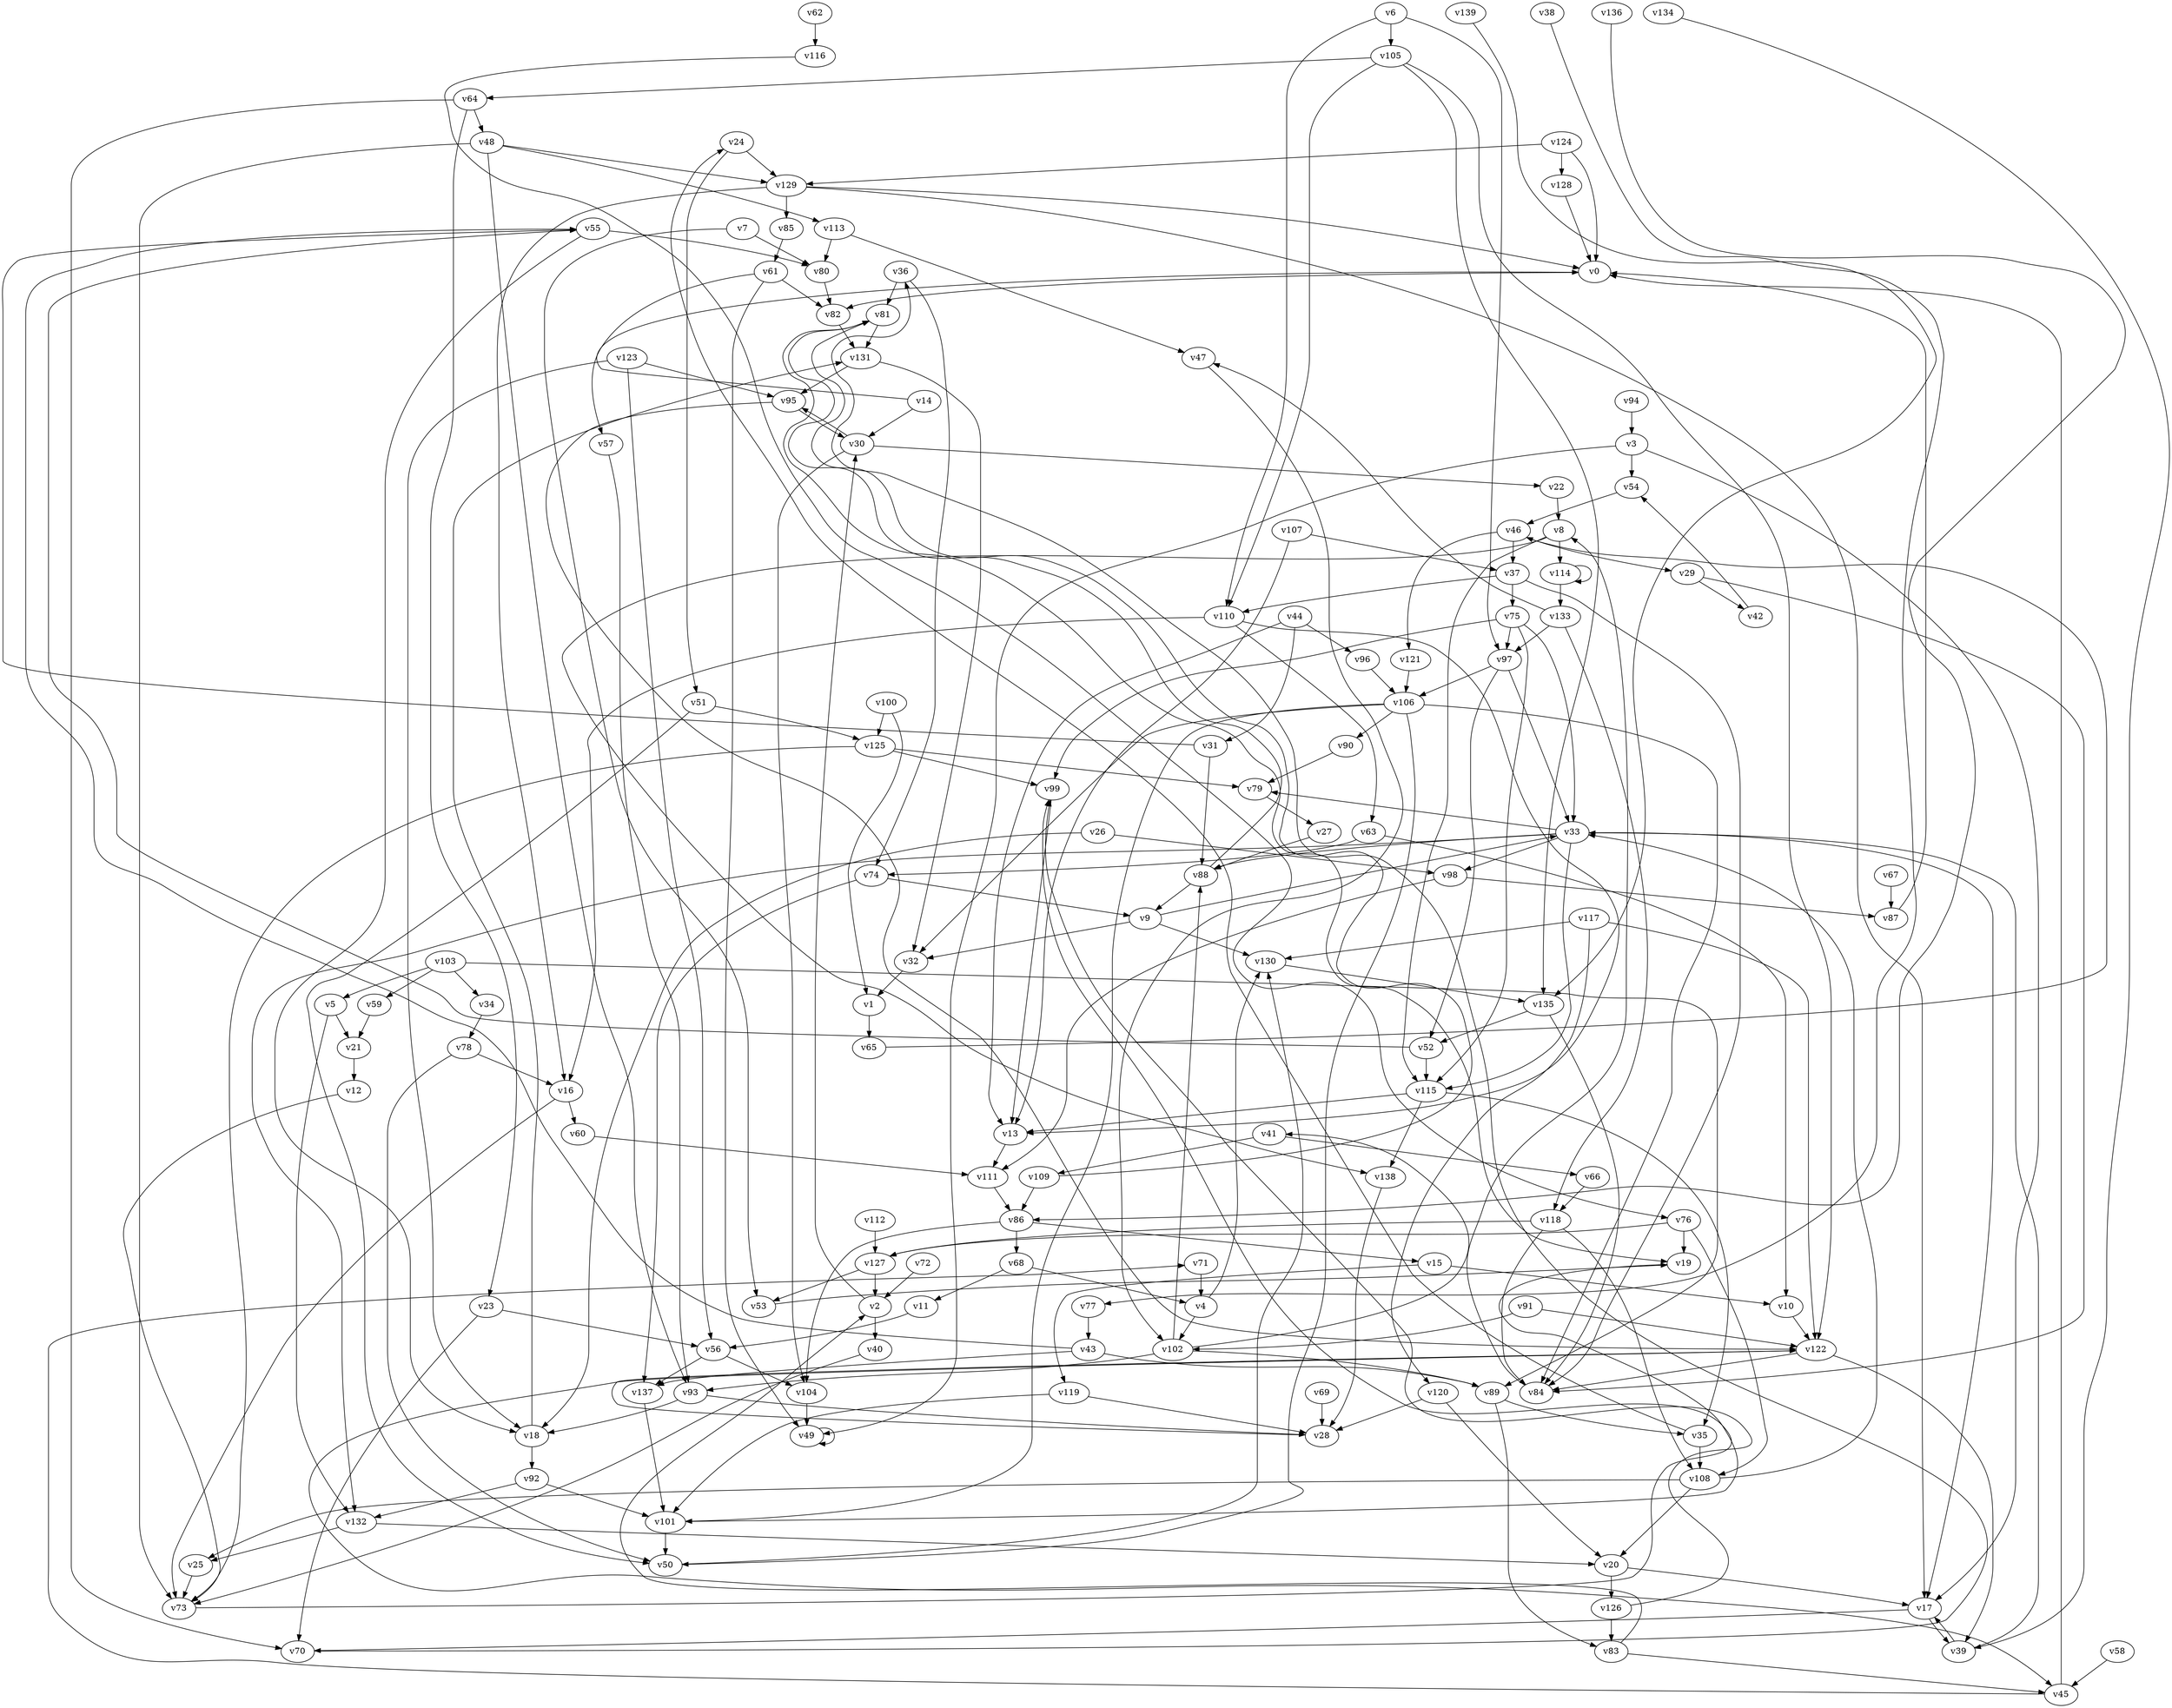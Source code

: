 // Benchmark game 202 - 140 vertices
// time_bound: 21
// targets: v65
digraph G {
    v0 [name="v0", player=1];
    v1 [name="v1", player=0];
    v2 [name="v2", player=1];
    v3 [name="v3", player=0];
    v4 [name="v4", player=0];
    v5 [name="v5", player=0];
    v6 [name="v6", player=1];
    v7 [name="v7", player=1];
    v8 [name="v8", player=1];
    v9 [name="v9", player=0];
    v10 [name="v10", player=0];
    v11 [name="v11", player=1];
    v12 [name="v12", player=0];
    v13 [name="v13", player=1];
    v14 [name="v14", player=1];
    v15 [name="v15", player=1];
    v16 [name="v16", player=0];
    v17 [name="v17", player=0];
    v18 [name="v18", player=1];
    v19 [name="v19", player=1];
    v20 [name="v20", player=0];
    v21 [name="v21", player=0];
    v22 [name="v22", player=0];
    v23 [name="v23", player=1];
    v24 [name="v24", player=0];
    v25 [name="v25", player=0];
    v26 [name="v26", player=1];
    v27 [name="v27", player=0];
    v28 [name="v28", player=0];
    v29 [name="v29", player=1];
    v30 [name="v30", player=1];
    v31 [name="v31", player=1];
    v32 [name="v32", player=1];
    v33 [name="v33", player=0];
    v34 [name="v34", player=1];
    v35 [name="v35", player=0];
    v36 [name="v36", player=0];
    v37 [name="v37", player=1];
    v38 [name="v38", player=1];
    v39 [name="v39", player=0];
    v40 [name="v40", player=1];
    v41 [name="v41", player=1];
    v42 [name="v42", player=0];
    v43 [name="v43", player=1];
    v44 [name="v44", player=0];
    v45 [name="v45", player=0];
    v46 [name="v46", player=1];
    v47 [name="v47", player=0];
    v48 [name="v48", player=1];
    v49 [name="v49", player=0];
    v50 [name="v50", player=1];
    v51 [name="v51", player=1];
    v52 [name="v52", player=0];
    v53 [name="v53", player=1];
    v54 [name="v54", player=1];
    v55 [name="v55", player=0];
    v56 [name="v56", player=0];
    v57 [name="v57", player=0];
    v58 [name="v58", player=1];
    v59 [name="v59", player=0];
    v60 [name="v60", player=0];
    v61 [name="v61", player=0];
    v62 [name="v62", player=1];
    v63 [name="v63", player=0];
    v64 [name="v64", player=1];
    v65 [name="v65", player=0, target=1];
    v66 [name="v66", player=0];
    v67 [name="v67", player=1];
    v68 [name="v68", player=0];
    v69 [name="v69", player=0];
    v70 [name="v70", player=1];
    v71 [name="v71", player=0];
    v72 [name="v72", player=1];
    v73 [name="v73", player=0];
    v74 [name="v74", player=1];
    v75 [name="v75", player=0];
    v76 [name="v76", player=1];
    v77 [name="v77", player=0];
    v78 [name="v78", player=1];
    v79 [name="v79", player=0];
    v80 [name="v80", player=1];
    v81 [name="v81", player=1];
    v82 [name="v82", player=0];
    v83 [name="v83", player=1];
    v84 [name="v84", player=0];
    v85 [name="v85", player=1];
    v86 [name="v86", player=0];
    v87 [name="v87", player=0];
    v88 [name="v88", player=0];
    v89 [name="v89", player=0];
    v90 [name="v90", player=1];
    v91 [name="v91", player=0];
    v92 [name="v92", player=0];
    v93 [name="v93", player=1];
    v94 [name="v94", player=0];
    v95 [name="v95", player=0];
    v96 [name="v96", player=1];
    v97 [name="v97", player=1];
    v98 [name="v98", player=1];
    v99 [name="v99", player=0];
    v100 [name="v100", player=1];
    v101 [name="v101", player=0];
    v102 [name="v102", player=1];
    v103 [name="v103", player=1];
    v104 [name="v104", player=0];
    v105 [name="v105", player=1];
    v106 [name="v106", player=0];
    v107 [name="v107", player=1];
    v108 [name="v108", player=0];
    v109 [name="v109", player=0];
    v110 [name="v110", player=0];
    v111 [name="v111", player=1];
    v112 [name="v112", player=1];
    v113 [name="v113", player=1];
    v114 [name="v114", player=0];
    v115 [name="v115", player=1];
    v116 [name="v116", player=1];
    v117 [name="v117", player=1];
    v118 [name="v118", player=0];
    v119 [name="v119", player=1];
    v120 [name="v120", player=0];
    v121 [name="v121", player=0];
    v122 [name="v122", player=1];
    v123 [name="v123", player=0];
    v124 [name="v124", player=0];
    v125 [name="v125", player=1];
    v126 [name="v126", player=1];
    v127 [name="v127", player=0];
    v128 [name="v128", player=0];
    v129 [name="v129", player=0];
    v130 [name="v130", player=0];
    v131 [name="v131", player=1];
    v132 [name="v132", player=1];
    v133 [name="v133", player=1];
    v134 [name="v134", player=0];
    v135 [name="v135", player=0];
    v136 [name="v136", player=0];
    v137 [name="v137", player=1];
    v138 [name="v138", player=1];
    v139 [name="v139", player=1];

    v0 -> v82;
    v1 -> v65;
    v2 -> v40;
    v3 -> v17;
    v4 -> v130;
    v5 -> v132;
    v6 -> v97;
    v7 -> v53;
    v8 -> v138 [constraint="t mod 3 == 1"];
    v9 -> v33;
    v10 -> v122;
    v11 -> v56;
    v12 -> v73 [constraint="t >= 4"];
    v13 -> v111;
    v14 -> v0 [constraint="t mod 5 == 3"];
    v15 -> v10;
    v16 -> v73;
    v17 -> v70;
    v18 -> v131;
    v19 -> v101 [constraint="t < 8"];
    v20 -> v17;
    v21 -> v12;
    v22 -> v8;
    v23 -> v70;
    v24 -> v129;
    v25 -> v73;
    v26 -> v98;
    v27 -> v88;
    v28 -> v122 [constraint="t >= 4"];
    v29 -> v84 [constraint="t mod 2 == 0"];
    v30 -> v95 [constraint="t mod 3 == 0"];
    v31 -> v55 [constraint="t < 9"];
    v32 -> v1;
    v33 -> v79 [constraint="t < 15"];
    v34 -> v78;
    v35 -> v24 [constraint="t >= 2"];
    v36 -> v81;
    v37 -> v75;
    v38 -> v77 [constraint="t < 6"];
    v39 -> v17;
    v40 -> v73 [constraint="t < 14"];
    v41 -> v66;
    v42 -> v54;
    v43 -> v55 [constraint="t >= 1"];
    v44 -> v31;
    v45 -> v71 [constraint="t < 10"];
    v46 -> v121;
    v47 -> v102;
    v48 -> v113;
    v49 -> v49 [constraint="t < 14"];
    v50 -> v130;
    v51 -> v125;
    v52 -> v55 [constraint="t >= 4"];
    v53 -> v19 [constraint="t < 5"];
    v54 -> v46;
    v55 -> v18;
    v56 -> v104;
    v57 -> v93;
    v58 -> v45;
    v59 -> v21;
    v60 -> v111;
    v61 -> v57;
    v62 -> v116;
    v63 -> v74;
    v64 -> v23;
    v65 -> v46 [constraint="t >= 1"];
    v66 -> v118;
    v67 -> v87;
    v68 -> v11;
    v69 -> v28;
    v70 -> v36 [constraint="t < 6"];
    v71 -> v4;
    v72 -> v2;
    v73 -> v99 [constraint="t < 13"];
    v74 -> v137;
    v75 -> v99;
    v76 -> v19;
    v77 -> v43;
    v78 -> v50;
    v79 -> v27;
    v80 -> v82;
    v81 -> v19 [constraint="t mod 3 == 1"];
    v82 -> v131;
    v83 -> v2 [constraint="t >= 3"];
    v84 -> v8;
    v85 -> v61;
    v86 -> v104;
    v87 -> v0;
    v88 -> v81 [constraint="t mod 4 == 2"];
    v89 -> v83;
    v90 -> v79;
    v91 -> v102;
    v92 -> v132;
    v93 -> v18;
    v94 -> v3;
    v95 -> v122 [constraint="t < 15"];
    v96 -> v106;
    v97 -> v106;
    v98 -> v111;
    v99 -> v13;
    v100 -> v1;
    v101 -> v50;
    v102 -> v41 [constraint="t < 9"];
    v103 -> v89;
    v104 -> v49;
    v105 -> v135;
    v106 -> v84;
    v107 -> v13;
    v108 -> v25 [constraint="t >= 3"];
    v109 -> v81 [constraint="t >= 2"];
    v110 -> v13 [constraint="t < 10"];
    v111 -> v86;
    v112 -> v127;
    v113 -> v80;
    v114 -> v133;
    v115 -> v138;
    v116 -> v76 [constraint="t >= 1"];
    v117 -> v122;
    v118 -> v127;
    v119 -> v101;
    v120 -> v28;
    v121 -> v106;
    v122 -> v45 [constraint="t < 9"];
    v123 -> v95;
    v124 -> v128;
    v125 -> v73;
    v126 -> v99 [constraint="t < 9"];
    v127 -> v2;
    v128 -> v0;
    v129 -> v17;
    v130 -> v135;
    v131 -> v32;
    v132 -> v20;
    v133 -> v47 [constraint="t mod 5 == 4"];
    v134 -> v39 [constraint="t >= 4"];
    v135 -> v52;
    v136 -> v86 [constraint="t < 15"];
    v137 -> v101;
    v138 -> v28;
    v139 -> v135 [constraint="t mod 5 == 3"];
    v117 -> v130;
    v48 -> v73;
    v41 -> v109;
    v3 -> v54;
    v102 -> v88;
    v76 -> v108;
    v16 -> v60;
    v110 -> v63;
    v118 -> v108;
    v105 -> v122;
    v48 -> v93;
    v97 -> v52;
    v93 -> v28;
    v105 -> v110;
    v35 -> v108;
    v97 -> v33;
    v61 -> v82;
    v31 -> v88;
    v6 -> v110;
    v75 -> v97;
    v3 -> v49;
    v51 -> v50;
    v123 -> v18;
    v86 -> v68;
    v95 -> v30;
    v102 -> v93;
    v8 -> v115;
    v117 -> v120;
    v132 -> v25;
    v107 -> v37;
    v61 -> v49;
    v125 -> v79;
    v126 -> v83;
    v43 -> v89;
    v108 -> v33;
    v131 -> v95;
    v103 -> v59;
    v64 -> v48;
    v44 -> v13;
    v122 -> v39;
    v118 -> v84;
    v102 -> v89;
    v46 -> v37;
    v115 -> v35;
    v33 -> v88;
    v103 -> v34;
    v48 -> v129;
    v75 -> v33;
    v133 -> v118;
    v124 -> v129;
    v86 -> v15;
    v37 -> v84;
    v33 -> v98;
    v15 -> v119;
    v44 -> v96;
    v45 -> v0;
    v100 -> v125;
    v119 -> v28;
    v9 -> v32;
    v14 -> v30;
    v24 -> v51;
    v78 -> v16;
    v103 -> v5;
    v106 -> v32;
    v129 -> v85;
    v20 -> v126;
    v89 -> v35;
    v106 -> v50;
    v125 -> v99;
    v8 -> v114;
    v52 -> v115;
    v6 -> v105;
    v135 -> v84;
    v33 -> v132;
    v109 -> v86;
    v114 -> v114;
    v129 -> v16;
    v56 -> v137;
    v110 -> v16;
    v33 -> v17;
    v9 -> v130;
    v4 -> v102;
    v133 -> v97;
    v68 -> v4;
    v39 -> v33;
    v55 -> v80;
    v23 -> v56;
    v74 -> v9;
    v127 -> v53;
    v5 -> v21;
    v108 -> v20;
    v17 -> v39;
    v92 -> v101;
    v81 -> v131;
    v106 -> v90;
    v76 -> v127;
    v26 -> v18;
    v123 -> v56;
    v83 -> v45;
    v106 -> v101;
    v129 -> v0;
    v88 -> v9;
    v98 -> v87;
    v115 -> v13;
    v120 -> v20;
    v37 -> v110;
    v29 -> v42;
    v43 -> v137;
    v18 -> v92;
    v7 -> v80;
    v91 -> v122;
    v122 -> v84;
    v2 -> v30;
    v113 -> v47;
    v63 -> v10;
    v124 -> v0;
    v33 -> v115;
    v75 -> v115;
    v64 -> v70;
    v30 -> v22;
    v105 -> v64;
    v36 -> v74;
    v30 -> v104;
    v46 -> v29;
}
